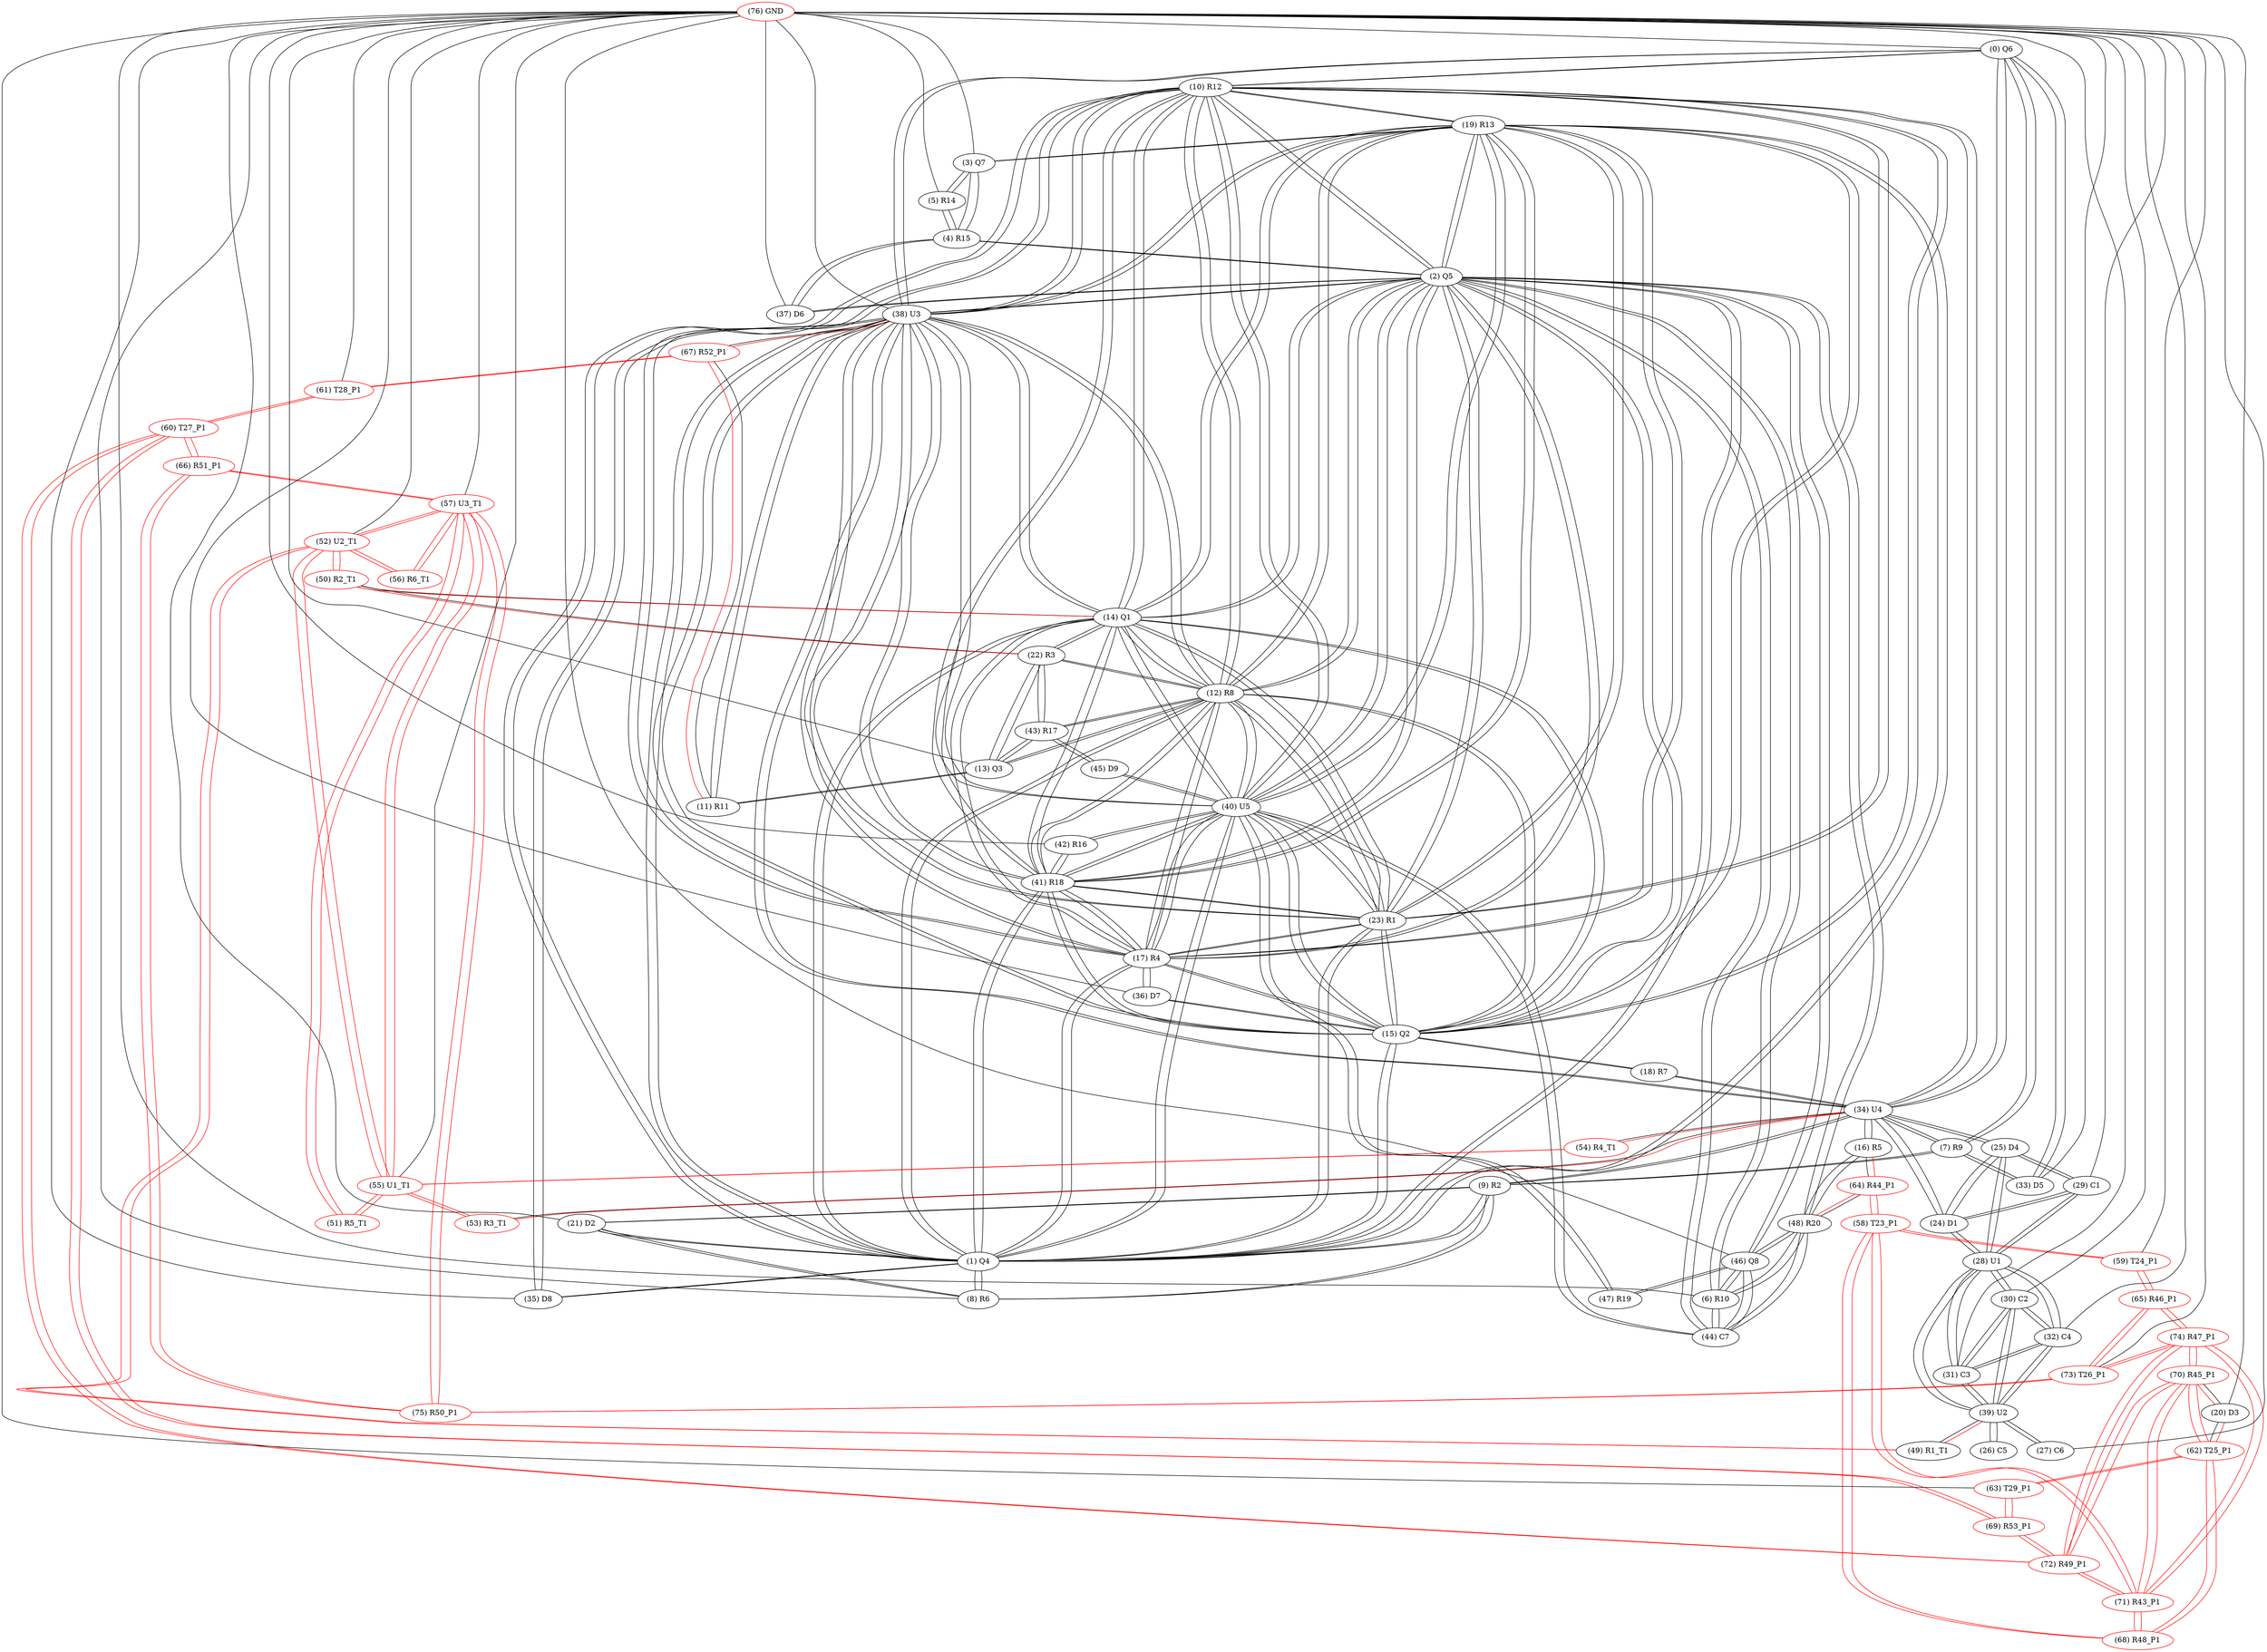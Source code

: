 graph {
	0 [label="(0) Q6"]
	10 [label="(10) R12"]
	34 [label="(34) U4"]
	38 [label="(38) U3"]
	7 [label="(7) R9"]
	33 [label="(33) D5"]
	1 [label="(1) Q4"]
	2 [label="(2) Q5"]
	12 [label="(12) R8"]
	41 [label="(41) R18"]
	40 [label="(40) U5"]
	38 [label="(38) U3"]
	15 [label="(15) Q2"]
	17 [label="(17) R4"]
	14 [label="(14) Q1"]
	23 [label="(23) R1"]
	19 [label="(19) R13"]
	10 [label="(10) R12"]
	35 [label="(35) D8"]
	9 [label="(9) R2"]
	8 [label="(8) R6"]
	21 [label="(21) D2"]
	2 [label="(2) Q5"]
	1 [label="(1) Q4"]
	12 [label="(12) R8"]
	41 [label="(41) R18"]
	40 [label="(40) U5"]
	38 [label="(38) U3"]
	15 [label="(15) Q2"]
	17 [label="(17) R4"]
	14 [label="(14) Q1"]
	23 [label="(23) R1"]
	19 [label="(19) R13"]
	10 [label="(10) R12"]
	6 [label="(6) R10"]
	48 [label="(48) R20"]
	44 [label="(44) C7"]
	46 [label="(46) Q8"]
	4 [label="(4) R15"]
	37 [label="(37) D6"]
	3 [label="(3) Q7"]
	4 [label="(4) R15"]
	5 [label="(5) R14"]
	19 [label="(19) R13"]
	4 [label="(4) R15"]
	3 [label="(3) Q7"]
	5 [label="(5) R14"]
	2 [label="(2) Q5"]
	37 [label="(37) D6"]
	5 [label="(5) R14"]
	3 [label="(3) Q7"]
	4 [label="(4) R15"]
	6 [label="(6) R10"]
	2 [label="(2) Q5"]
	48 [label="(48) R20"]
	44 [label="(44) C7"]
	46 [label="(46) Q8"]
	7 [label="(7) R9"]
	34 [label="(34) U4"]
	9 [label="(9) R2"]
	0 [label="(0) Q6"]
	33 [label="(33) D5"]
	8 [label="(8) R6"]
	1 [label="(1) Q4"]
	9 [label="(9) R2"]
	21 [label="(21) D2"]
	9 [label="(9) R2"]
	34 [label="(34) U4"]
	7 [label="(7) R9"]
	1 [label="(1) Q4"]
	8 [label="(8) R6"]
	21 [label="(21) D2"]
	10 [label="(10) R12"]
	2 [label="(2) Q5"]
	1 [label="(1) Q4"]
	12 [label="(12) R8"]
	41 [label="(41) R18"]
	40 [label="(40) U5"]
	38 [label="(38) U3"]
	15 [label="(15) Q2"]
	17 [label="(17) R4"]
	14 [label="(14) Q1"]
	23 [label="(23) R1"]
	19 [label="(19) R13"]
	0 [label="(0) Q6"]
	34 [label="(34) U4"]
	11 [label="(11) R11"]
	38 [label="(38) U3"]
	67 [label="(67) R52_P1"]
	13 [label="(13) Q3"]
	12 [label="(12) R8"]
	2 [label="(2) Q5"]
	1 [label="(1) Q4"]
	41 [label="(41) R18"]
	40 [label="(40) U5"]
	38 [label="(38) U3"]
	15 [label="(15) Q2"]
	17 [label="(17) R4"]
	14 [label="(14) Q1"]
	23 [label="(23) R1"]
	19 [label="(19) R13"]
	10 [label="(10) R12"]
	13 [label="(13) Q3"]
	43 [label="(43) R17"]
	22 [label="(22) R3"]
	13 [label="(13) Q3"]
	12 [label="(12) R8"]
	43 [label="(43) R17"]
	22 [label="(22) R3"]
	11 [label="(11) R11"]
	14 [label="(14) Q1"]
	2 [label="(2) Q5"]
	1 [label="(1) Q4"]
	12 [label="(12) R8"]
	41 [label="(41) R18"]
	40 [label="(40) U5"]
	38 [label="(38) U3"]
	15 [label="(15) Q2"]
	17 [label="(17) R4"]
	23 [label="(23) R1"]
	19 [label="(19) R13"]
	10 [label="(10) R12"]
	22 [label="(22) R3"]
	50 [label="(50) R2_T1"]
	15 [label="(15) Q2"]
	2 [label="(2) Q5"]
	1 [label="(1) Q4"]
	12 [label="(12) R8"]
	41 [label="(41) R18"]
	40 [label="(40) U5"]
	38 [label="(38) U3"]
	17 [label="(17) R4"]
	14 [label="(14) Q1"]
	23 [label="(23) R1"]
	19 [label="(19) R13"]
	10 [label="(10) R12"]
	36 [label="(36) D7"]
	18 [label="(18) R7"]
	16 [label="(16) R5"]
	34 [label="(34) U4"]
	48 [label="(48) R20"]
	64 [label="(64) R44_P1"]
	17 [label="(17) R4"]
	2 [label="(2) Q5"]
	1 [label="(1) Q4"]
	12 [label="(12) R8"]
	41 [label="(41) R18"]
	40 [label="(40) U5"]
	38 [label="(38) U3"]
	15 [label="(15) Q2"]
	14 [label="(14) Q1"]
	23 [label="(23) R1"]
	19 [label="(19) R13"]
	10 [label="(10) R12"]
	36 [label="(36) D7"]
	18 [label="(18) R7"]
	34 [label="(34) U4"]
	15 [label="(15) Q2"]
	19 [label="(19) R13"]
	2 [label="(2) Q5"]
	1 [label="(1) Q4"]
	12 [label="(12) R8"]
	41 [label="(41) R18"]
	40 [label="(40) U5"]
	38 [label="(38) U3"]
	15 [label="(15) Q2"]
	17 [label="(17) R4"]
	14 [label="(14) Q1"]
	23 [label="(23) R1"]
	10 [label="(10) R12"]
	3 [label="(3) Q7"]
	20 [label="(20) D3"]
	62 [label="(62) T25_P1"]
	70 [label="(70) R45_P1"]
	21 [label="(21) D2"]
	1 [label="(1) Q4"]
	9 [label="(9) R2"]
	8 [label="(8) R6"]
	22 [label="(22) R3"]
	14 [label="(14) Q1"]
	50 [label="(50) R2_T1"]
	12 [label="(12) R8"]
	13 [label="(13) Q3"]
	43 [label="(43) R17"]
	23 [label="(23) R1"]
	2 [label="(2) Q5"]
	1 [label="(1) Q4"]
	12 [label="(12) R8"]
	41 [label="(41) R18"]
	40 [label="(40) U5"]
	38 [label="(38) U3"]
	15 [label="(15) Q2"]
	17 [label="(17) R4"]
	14 [label="(14) Q1"]
	19 [label="(19) R13"]
	10 [label="(10) R12"]
	24 [label="(24) D1"]
	34 [label="(34) U4"]
	25 [label="(25) D4"]
	28 [label="(28) U1"]
	29 [label="(29) C1"]
	25 [label="(25) D4"]
	34 [label="(34) U4"]
	24 [label="(24) D1"]
	28 [label="(28) U1"]
	29 [label="(29) C1"]
	26 [label="(26) C5"]
	39 [label="(39) U2"]
	27 [label="(27) C6"]
	39 [label="(39) U2"]
	28 [label="(28) U1"]
	39 [label="(39) U2"]
	31 [label="(31) C3"]
	32 [label="(32) C4"]
	30 [label="(30) C2"]
	24 [label="(24) D1"]
	25 [label="(25) D4"]
	29 [label="(29) C1"]
	29 [label="(29) C1"]
	24 [label="(24) D1"]
	25 [label="(25) D4"]
	28 [label="(28) U1"]
	30 [label="(30) C2"]
	39 [label="(39) U2"]
	28 [label="(28) U1"]
	31 [label="(31) C3"]
	32 [label="(32) C4"]
	31 [label="(31) C3"]
	39 [label="(39) U2"]
	28 [label="(28) U1"]
	32 [label="(32) C4"]
	30 [label="(30) C2"]
	32 [label="(32) C4"]
	39 [label="(39) U2"]
	28 [label="(28) U1"]
	31 [label="(31) C3"]
	30 [label="(30) C2"]
	33 [label="(33) D5"]
	0 [label="(0) Q6"]
	7 [label="(7) R9"]
	34 [label="(34) U4"]
	18 [label="(18) R7"]
	0 [label="(0) Q6"]
	10 [label="(10) R12"]
	38 [label="(38) U3"]
	24 [label="(24) D1"]
	53 [label="(53) R3_T1"]
	54 [label="(54) R4_T1"]
	16 [label="(16) R5"]
	7 [label="(7) R9"]
	9 [label="(9) R2"]
	25 [label="(25) D4"]
	35 [label="(35) D8"]
	1 [label="(1) Q4"]
	38 [label="(38) U3"]
	36 [label="(36) D7"]
	17 [label="(17) R4"]
	15 [label="(15) Q2"]
	37 [label="(37) D6"]
	4 [label="(4) R15"]
	2 [label="(2) Q5"]
	38 [label="(38) U3"]
	2 [label="(2) Q5"]
	1 [label="(1) Q4"]
	12 [label="(12) R8"]
	41 [label="(41) R18"]
	40 [label="(40) U5"]
	15 [label="(15) Q2"]
	17 [label="(17) R4"]
	14 [label="(14) Q1"]
	23 [label="(23) R1"]
	19 [label="(19) R13"]
	10 [label="(10) R12"]
	0 [label="(0) Q6"]
	34 [label="(34) U4"]
	35 [label="(35) D8"]
	11 [label="(11) R11"]
	67 [label="(67) R52_P1"]
	39 [label="(39) U2"]
	28 [label="(28) U1"]
	31 [label="(31) C3"]
	32 [label="(32) C4"]
	30 [label="(30) C2"]
	49 [label="(49) R1_T1"]
	26 [label="(26) C5"]
	27 [label="(27) C6"]
	40 [label="(40) U5"]
	2 [label="(2) Q5"]
	1 [label="(1) Q4"]
	12 [label="(12) R8"]
	41 [label="(41) R18"]
	38 [label="(38) U3"]
	15 [label="(15) Q2"]
	17 [label="(17) R4"]
	14 [label="(14) Q1"]
	23 [label="(23) R1"]
	19 [label="(19) R13"]
	10 [label="(10) R12"]
	47 [label="(47) R19"]
	44 [label="(44) C7"]
	42 [label="(42) R16"]
	45 [label="(45) D9"]
	41 [label="(41) R18"]
	2 [label="(2) Q5"]
	1 [label="(1) Q4"]
	12 [label="(12) R8"]
	40 [label="(40) U5"]
	38 [label="(38) U3"]
	15 [label="(15) Q2"]
	17 [label="(17) R4"]
	14 [label="(14) Q1"]
	23 [label="(23) R1"]
	19 [label="(19) R13"]
	10 [label="(10) R12"]
	42 [label="(42) R16"]
	42 [label="(42) R16"]
	41 [label="(41) R18"]
	40 [label="(40) U5"]
	43 [label="(43) R17"]
	45 [label="(45) D9"]
	12 [label="(12) R8"]
	13 [label="(13) Q3"]
	22 [label="(22) R3"]
	44 [label="(44) C7"]
	40 [label="(40) U5"]
	6 [label="(6) R10"]
	2 [label="(2) Q5"]
	48 [label="(48) R20"]
	46 [label="(46) Q8"]
	45 [label="(45) D9"]
	43 [label="(43) R17"]
	40 [label="(40) U5"]
	46 [label="(46) Q8"]
	47 [label="(47) R19"]
	6 [label="(6) R10"]
	2 [label="(2) Q5"]
	48 [label="(48) R20"]
	44 [label="(44) C7"]
	47 [label="(47) R19"]
	40 [label="(40) U5"]
	46 [label="(46) Q8"]
	48 [label="(48) R20"]
	6 [label="(6) R10"]
	2 [label="(2) Q5"]
	44 [label="(44) C7"]
	46 [label="(46) Q8"]
	64 [label="(64) R44_P1"]
	16 [label="(16) R5"]
	49 [label="(49) R1_T1"]
	39 [label="(39) U2"]
	52 [label="(52) U2_T1"]
	50 [label="(50) R2_T1" color=red]
	22 [label="(22) R3"]
	14 [label="(14) Q1"]
	52 [label="(52) U2_T1"]
	51 [label="(51) R5_T1" color=red]
	57 [label="(57) U3_T1"]
	55 [label="(55) U1_T1"]
	52 [label="(52) U2_T1" color=red]
	57 [label="(57) U3_T1"]
	55 [label="(55) U1_T1"]
	50 [label="(50) R2_T1"]
	49 [label="(49) R1_T1"]
	56 [label="(56) R6_T1"]
	53 [label="(53) R3_T1" color=red]
	34 [label="(34) U4"]
	55 [label="(55) U1_T1"]
	54 [label="(54) R4_T1" color=red]
	34 [label="(34) U4"]
	55 [label="(55) U1_T1"]
	55 [label="(55) U1_T1" color=red]
	54 [label="(54) R4_T1"]
	52 [label="(52) U2_T1"]
	57 [label="(57) U3_T1"]
	51 [label="(51) R5_T1"]
	53 [label="(53) R3_T1"]
	56 [label="(56) R6_T1" color=red]
	57 [label="(57) U3_T1"]
	52 [label="(52) U2_T1"]
	57 [label="(57) U3_T1" color=red]
	56 [label="(56) R6_T1"]
	51 [label="(51) R5_T1"]
	52 [label="(52) U2_T1"]
	55 [label="(55) U1_T1"]
	66 [label="(66) R51_P1"]
	75 [label="(75) R50_P1"]
	58 [label="(58) T23_P1" color=red]
	68 [label="(68) R48_P1"]
	71 [label="(71) R43_P1"]
	59 [label="(59) T24_P1"]
	64 [label="(64) R44_P1"]
	59 [label="(59) T24_P1" color=red]
	65 [label="(65) R46_P1"]
	58 [label="(58) T23_P1"]
	60 [label="(60) T27_P1" color=red]
	66 [label="(66) R51_P1"]
	61 [label="(61) T28_P1"]
	69 [label="(69) R53_P1"]
	72 [label="(72) R49_P1"]
	61 [label="(61) T28_P1" color=red]
	67 [label="(67) R52_P1"]
	60 [label="(60) T27_P1"]
	62 [label="(62) T25_P1" color=red]
	63 [label="(63) T29_P1"]
	68 [label="(68) R48_P1"]
	70 [label="(70) R45_P1"]
	20 [label="(20) D3"]
	63 [label="(63) T29_P1" color=red]
	62 [label="(62) T25_P1"]
	69 [label="(69) R53_P1"]
	64 [label="(64) R44_P1" color=red]
	48 [label="(48) R20"]
	16 [label="(16) R5"]
	58 [label="(58) T23_P1"]
	65 [label="(65) R46_P1" color=red]
	73 [label="(73) T26_P1"]
	74 [label="(74) R47_P1"]
	59 [label="(59) T24_P1"]
	66 [label="(66) R51_P1" color=red]
	60 [label="(60) T27_P1"]
	75 [label="(75) R50_P1"]
	57 [label="(57) U3_T1"]
	67 [label="(67) R52_P1" color=red]
	11 [label="(11) R11"]
	38 [label="(38) U3"]
	61 [label="(61) T28_P1"]
	68 [label="(68) R48_P1" color=red]
	62 [label="(62) T25_P1"]
	58 [label="(58) T23_P1"]
	71 [label="(71) R43_P1"]
	69 [label="(69) R53_P1" color=red]
	63 [label="(63) T29_P1"]
	60 [label="(60) T27_P1"]
	72 [label="(72) R49_P1"]
	70 [label="(70) R45_P1" color=red]
	74 [label="(74) R47_P1"]
	71 [label="(71) R43_P1"]
	72 [label="(72) R49_P1"]
	62 [label="(62) T25_P1"]
	20 [label="(20) D3"]
	71 [label="(71) R43_P1" color=red]
	68 [label="(68) R48_P1"]
	58 [label="(58) T23_P1"]
	74 [label="(74) R47_P1"]
	70 [label="(70) R45_P1"]
	72 [label="(72) R49_P1"]
	72 [label="(72) R49_P1" color=red]
	74 [label="(74) R47_P1"]
	70 [label="(70) R45_P1"]
	71 [label="(71) R43_P1"]
	60 [label="(60) T27_P1"]
	69 [label="(69) R53_P1"]
	73 [label="(73) T26_P1" color=red]
	75 [label="(75) R50_P1"]
	65 [label="(65) R46_P1"]
	74 [label="(74) R47_P1"]
	74 [label="(74) R47_P1" color=red]
	70 [label="(70) R45_P1"]
	71 [label="(71) R43_P1"]
	72 [label="(72) R49_P1"]
	73 [label="(73) T26_P1"]
	65 [label="(65) R46_P1"]
	75 [label="(75) R50_P1" color=red]
	73 [label="(73) T26_P1"]
	66 [label="(66) R51_P1"]
	57 [label="(57) U3_T1"]
	76 [label="(76) GND" color=red]
	31 [label="(31) C3"]
	32 [label="(32) C4"]
	20 [label="(20) D3"]
	0 [label="(0) Q6"]
	21 [label="(21) D2"]
	30 [label="(30) C2"]
	38 [label="(38) U3"]
	29 [label="(29) C1"]
	42 [label="(42) R16"]
	27 [label="(27) C6"]
	6 [label="(6) R10"]
	5 [label="(5) R14"]
	3 [label="(3) Q7"]
	13 [label="(13) Q3"]
	8 [label="(8) R6"]
	33 [label="(33) D5"]
	35 [label="(35) D8"]
	46 [label="(46) Q8"]
	36 [label="(36) D7"]
	37 [label="(37) D6"]
	57 [label="(57) U3_T1"]
	55 [label="(55) U1_T1"]
	52 [label="(52) U2_T1"]
	73 [label="(73) T26_P1"]
	59 [label="(59) T24_P1"]
	63 [label="(63) T29_P1"]
	61 [label="(61) T28_P1"]
	0 -- 10
	0 -- 34
	0 -- 38
	0 -- 7
	0 -- 33
	1 -- 2
	1 -- 12
	1 -- 41
	1 -- 40
	1 -- 38
	1 -- 15
	1 -- 17
	1 -- 14
	1 -- 23
	1 -- 19
	1 -- 10
	1 -- 35
	1 -- 9
	1 -- 8
	1 -- 21
	2 -- 1
	2 -- 12
	2 -- 41
	2 -- 40
	2 -- 38
	2 -- 15
	2 -- 17
	2 -- 14
	2 -- 23
	2 -- 19
	2 -- 10
	2 -- 6
	2 -- 48
	2 -- 44
	2 -- 46
	2 -- 4
	2 -- 37
	3 -- 4
	3 -- 5
	3 -- 19
	4 -- 3
	4 -- 5
	4 -- 2
	4 -- 37
	5 -- 3
	5 -- 4
	6 -- 2
	6 -- 48
	6 -- 44
	6 -- 46
	7 -- 34
	7 -- 9
	7 -- 0
	7 -- 33
	8 -- 1
	8 -- 9
	8 -- 21
	9 -- 34
	9 -- 7
	9 -- 1
	9 -- 8
	9 -- 21
	10 -- 2
	10 -- 1
	10 -- 12
	10 -- 41
	10 -- 40
	10 -- 38
	10 -- 15
	10 -- 17
	10 -- 14
	10 -- 23
	10 -- 19
	10 -- 0
	10 -- 34
	11 -- 38
	11 -- 67
	11 -- 13
	12 -- 2
	12 -- 1
	12 -- 41
	12 -- 40
	12 -- 38
	12 -- 15
	12 -- 17
	12 -- 14
	12 -- 23
	12 -- 19
	12 -- 10
	12 -- 13
	12 -- 43
	12 -- 22
	13 -- 12
	13 -- 43
	13 -- 22
	13 -- 11
	14 -- 2
	14 -- 1
	14 -- 12
	14 -- 41
	14 -- 40
	14 -- 38
	14 -- 15
	14 -- 17
	14 -- 23
	14 -- 19
	14 -- 10
	14 -- 22
	14 -- 50
	15 -- 2
	15 -- 1
	15 -- 12
	15 -- 41
	15 -- 40
	15 -- 38
	15 -- 17
	15 -- 14
	15 -- 23
	15 -- 19
	15 -- 10
	15 -- 36
	15 -- 18
	16 -- 34
	16 -- 48
	16 -- 64
	17 -- 2
	17 -- 1
	17 -- 12
	17 -- 41
	17 -- 40
	17 -- 38
	17 -- 15
	17 -- 14
	17 -- 23
	17 -- 19
	17 -- 10
	17 -- 36
	18 -- 34
	18 -- 15
	19 -- 2
	19 -- 1
	19 -- 12
	19 -- 41
	19 -- 40
	19 -- 38
	19 -- 15
	19 -- 17
	19 -- 14
	19 -- 23
	19 -- 10
	19 -- 3
	20 -- 62
	20 -- 70
	21 -- 1
	21 -- 9
	21 -- 8
	22 -- 14
	22 -- 50
	22 -- 12
	22 -- 13
	22 -- 43
	23 -- 2
	23 -- 1
	23 -- 12
	23 -- 41
	23 -- 40
	23 -- 38
	23 -- 15
	23 -- 17
	23 -- 14
	23 -- 19
	23 -- 10
	24 -- 34
	24 -- 25
	24 -- 28
	24 -- 29
	25 -- 34
	25 -- 24
	25 -- 28
	25 -- 29
	26 -- 39
	27 -- 39
	28 -- 39
	28 -- 31
	28 -- 32
	28 -- 30
	28 -- 24
	28 -- 25
	28 -- 29
	29 -- 24
	29 -- 25
	29 -- 28
	30 -- 39
	30 -- 28
	30 -- 31
	30 -- 32
	31 -- 39
	31 -- 28
	31 -- 32
	31 -- 30
	32 -- 39
	32 -- 28
	32 -- 31
	32 -- 30
	33 -- 0
	33 -- 7
	34 -- 18
	34 -- 0
	34 -- 10
	34 -- 38
	34 -- 24
	34 -- 53
	34 -- 54
	34 -- 16
	34 -- 7
	34 -- 9
	34 -- 25
	35 -- 1
	35 -- 38
	36 -- 17
	36 -- 15
	37 -- 4
	37 -- 2
	38 -- 2
	38 -- 1
	38 -- 12
	38 -- 41
	38 -- 40
	38 -- 15
	38 -- 17
	38 -- 14
	38 -- 23
	38 -- 19
	38 -- 10
	38 -- 0
	38 -- 34
	38 -- 35
	38 -- 11
	38 -- 67
	39 -- 28
	39 -- 31
	39 -- 32
	39 -- 30
	39 -- 49
	39 -- 26
	39 -- 27
	40 -- 2
	40 -- 1
	40 -- 12
	40 -- 41
	40 -- 38
	40 -- 15
	40 -- 17
	40 -- 14
	40 -- 23
	40 -- 19
	40 -- 10
	40 -- 47
	40 -- 44
	40 -- 42
	40 -- 45
	41 -- 2
	41 -- 1
	41 -- 12
	41 -- 40
	41 -- 38
	41 -- 15
	41 -- 17
	41 -- 14
	41 -- 23
	41 -- 19
	41 -- 10
	41 -- 42
	42 -- 41
	42 -- 40
	43 -- 45
	43 -- 12
	43 -- 13
	43 -- 22
	44 -- 40
	44 -- 6
	44 -- 2
	44 -- 48
	44 -- 46
	45 -- 43
	45 -- 40
	46 -- 47
	46 -- 6
	46 -- 2
	46 -- 48
	46 -- 44
	47 -- 40
	47 -- 46
	48 -- 6
	48 -- 2
	48 -- 44
	48 -- 46
	48 -- 64
	48 -- 16
	49 -- 39 [color=red]
	49 -- 52 [color=red]
	50 -- 22 [color=red]
	50 -- 14 [color=red]
	50 -- 52 [color=red]
	51 -- 57 [color=red]
	51 -- 55 [color=red]
	52 -- 57 [color=red]
	52 -- 55 [color=red]
	52 -- 50 [color=red]
	52 -- 49 [color=red]
	52 -- 56 [color=red]
	53 -- 34 [color=red]
	53 -- 55 [color=red]
	54 -- 34 [color=red]
	54 -- 55 [color=red]
	55 -- 54 [color=red]
	55 -- 52 [color=red]
	55 -- 57 [color=red]
	55 -- 51 [color=red]
	55 -- 53 [color=red]
	56 -- 57 [color=red]
	56 -- 52 [color=red]
	57 -- 56 [color=red]
	57 -- 51 [color=red]
	57 -- 52 [color=red]
	57 -- 55 [color=red]
	57 -- 66 [color=red]
	57 -- 75 [color=red]
	58 -- 68 [color=red]
	58 -- 71 [color=red]
	58 -- 59 [color=red]
	58 -- 64 [color=red]
	59 -- 65 [color=red]
	59 -- 58 [color=red]
	60 -- 66 [color=red]
	60 -- 61 [color=red]
	60 -- 69 [color=red]
	60 -- 72 [color=red]
	61 -- 67 [color=red]
	61 -- 60 [color=red]
	62 -- 63 [color=red]
	62 -- 68 [color=red]
	62 -- 70 [color=red]
	62 -- 20 [color=red]
	63 -- 62 [color=red]
	63 -- 69 [color=red]
	64 -- 48 [color=red]
	64 -- 16 [color=red]
	64 -- 58 [color=red]
	65 -- 73 [color=red]
	65 -- 74 [color=red]
	65 -- 59 [color=red]
	66 -- 60 [color=red]
	66 -- 75 [color=red]
	66 -- 57 [color=red]
	67 -- 11 [color=red]
	67 -- 38 [color=red]
	67 -- 61 [color=red]
	68 -- 62 [color=red]
	68 -- 58 [color=red]
	68 -- 71 [color=red]
	69 -- 63 [color=red]
	69 -- 60 [color=red]
	69 -- 72 [color=red]
	70 -- 74 [color=red]
	70 -- 71 [color=red]
	70 -- 72 [color=red]
	70 -- 62 [color=red]
	70 -- 20 [color=red]
	71 -- 68 [color=red]
	71 -- 58 [color=red]
	71 -- 74 [color=red]
	71 -- 70 [color=red]
	71 -- 72 [color=red]
	72 -- 74 [color=red]
	72 -- 70 [color=red]
	72 -- 71 [color=red]
	72 -- 60 [color=red]
	72 -- 69 [color=red]
	73 -- 75 [color=red]
	73 -- 65 [color=red]
	73 -- 74 [color=red]
	74 -- 70 [color=red]
	74 -- 71 [color=red]
	74 -- 72 [color=red]
	74 -- 73 [color=red]
	74 -- 65 [color=red]
	75 -- 73 [color=red]
	75 -- 66 [color=red]
	75 -- 57 [color=red]
	76 -- 31
	76 -- 32
	76 -- 20
	76 -- 0
	76 -- 21
	76 -- 30
	76 -- 38
	76 -- 29
	76 -- 42
	76 -- 27
	76 -- 6
	76 -- 5
	76 -- 3
	76 -- 13
	76 -- 8
	76 -- 33
	76 -- 35
	76 -- 46
	76 -- 36
	76 -- 37
	76 -- 57
	76 -- 55
	76 -- 52
	76 -- 73
	76 -- 59
	76 -- 63
	76 -- 61
}
